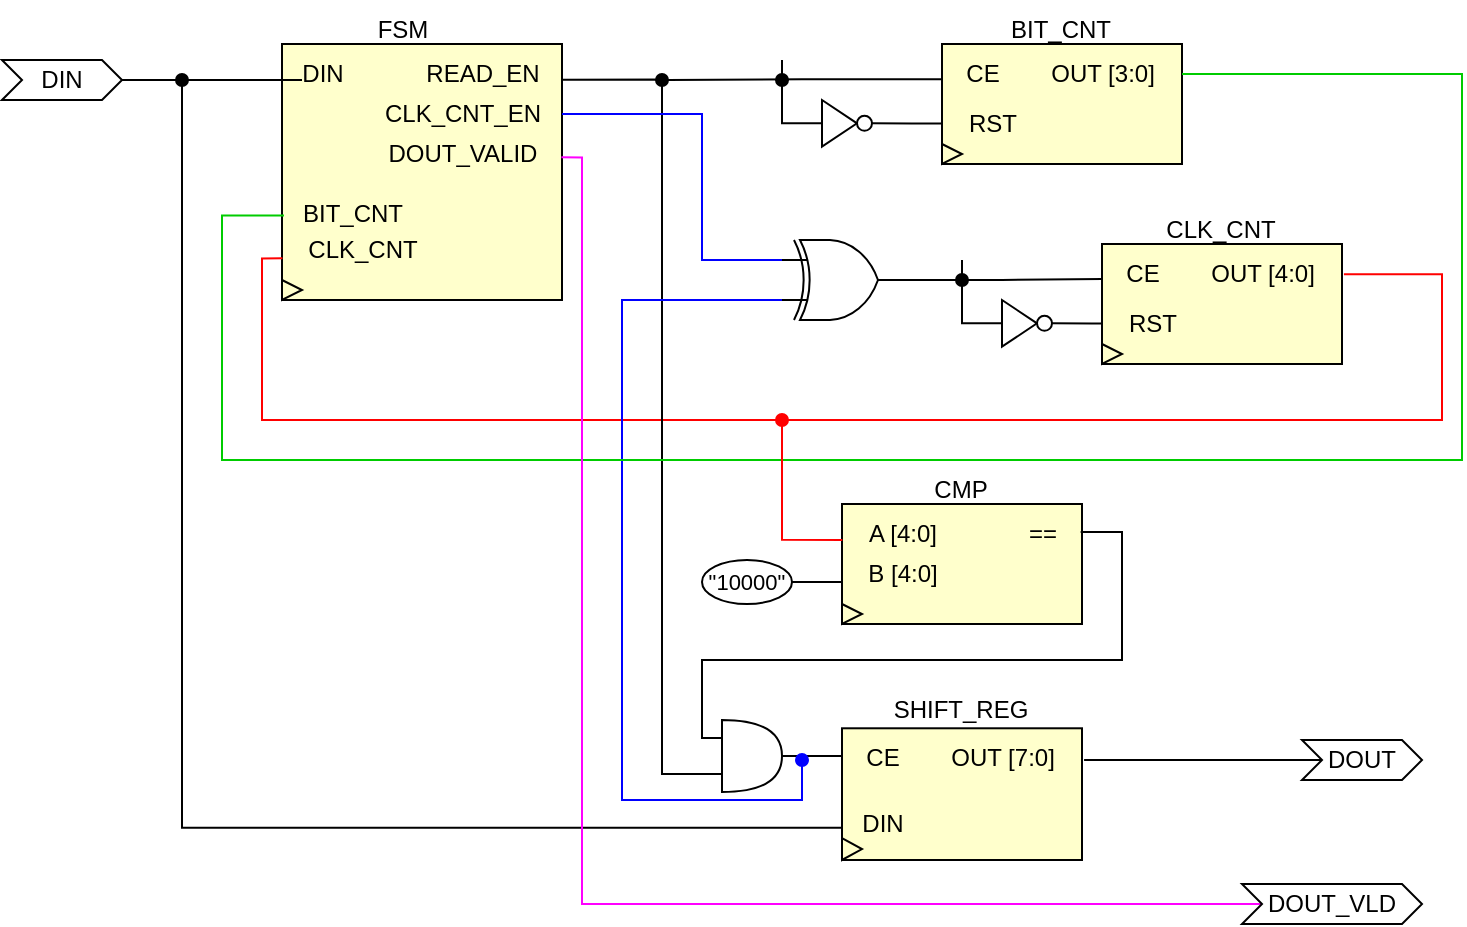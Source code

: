 <mxfile version="21.1.8" type="github">
  <diagram name="Page-1" id="wcoBjHvXgBKuY1BlQ7IX">
    <mxGraphModel dx="1622" dy="563" grid="1" gridSize="10" guides="1" tooltips="1" connect="1" arrows="1" fold="1" page="1" pageScale="1" pageWidth="827" pageHeight="1169" math="0" shadow="0">
      <root>
        <mxCell id="0" />
        <mxCell id="1" parent="0" />
        <mxCell id="1FKGHby47MiAxsP9Uc5e-16" value="" style="group" parent="1" vertex="1" connectable="0">
          <mxGeometry x="80" y="70" width="500" height="462" as="geometry" />
        </mxCell>
        <mxCell id="1FKGHby47MiAxsP9Uc5e-12" value="" style="group" parent="1FKGHby47MiAxsP9Uc5e-16" vertex="1" connectable="0">
          <mxGeometry x="30" width="155" height="150" as="geometry" />
        </mxCell>
        <mxCell id="1FKGHby47MiAxsP9Uc5e-1" value="" style="rounded=0;whiteSpace=wrap;html=1;fillColor=#FFFFCC;" parent="1FKGHby47MiAxsP9Uc5e-12" vertex="1">
          <mxGeometry x="10" y="22" width="140" height="128" as="geometry" />
        </mxCell>
        <mxCell id="1FKGHby47MiAxsP9Uc5e-2" value="FSM" style="text;html=1;align=center;verticalAlign=middle;resizable=0;points=[];autosize=1;strokeColor=none;fillColor=none;" parent="1FKGHby47MiAxsP9Uc5e-12" vertex="1">
          <mxGeometry x="45" width="50" height="30" as="geometry" />
        </mxCell>
        <mxCell id="1FKGHby47MiAxsP9Uc5e-3" value="DIN" style="text;html=1;align=center;verticalAlign=middle;resizable=0;points=[];autosize=1;strokeColor=none;fillColor=none;" parent="1FKGHby47MiAxsP9Uc5e-12" vertex="1">
          <mxGeometry x="10" y="22" width="40" height="30" as="geometry" />
        </mxCell>
        <mxCell id="1FKGHby47MiAxsP9Uc5e-6" value="READ_EN" style="text;html=1;align=center;verticalAlign=middle;resizable=0;points=[];autosize=1;strokeColor=none;fillColor=none;" parent="1FKGHby47MiAxsP9Uc5e-12" vertex="1">
          <mxGeometry x="70" y="22" width="80" height="30" as="geometry" />
        </mxCell>
        <mxCell id="1FKGHby47MiAxsP9Uc5e-7" value="CLK_CNT_EN" style="text;html=1;align=center;verticalAlign=middle;resizable=0;points=[];autosize=1;strokeColor=none;fillColor=none;" parent="1FKGHby47MiAxsP9Uc5e-12" vertex="1">
          <mxGeometry x="50" y="42" width="100" height="30" as="geometry" />
        </mxCell>
        <mxCell id="1FKGHby47MiAxsP9Uc5e-8" value="DOUT_VALID" style="text;html=1;align=center;verticalAlign=middle;resizable=0;points=[];autosize=1;strokeColor=none;fillColor=none;" parent="1FKGHby47MiAxsP9Uc5e-12" vertex="1">
          <mxGeometry x="50" y="62" width="100" height="30" as="geometry" />
        </mxCell>
        <mxCell id="1FKGHby47MiAxsP9Uc5e-85" style="edgeStyle=orthogonalEdgeStyle;rounded=0;orthogonalLoop=1;jettySize=auto;html=1;endArrow=oval;endFill=1;exitX=0.003;exitY=0.639;exitDx=0;exitDy=0;exitPerimeter=0;strokeColor=#FF0000;" parent="1FKGHby47MiAxsP9Uc5e-12" source="1FKGHby47MiAxsP9Uc5e-10" edge="1">
          <mxGeometry relative="1" as="geometry">
            <mxPoint x="260" y="210" as="targetPoint" />
            <Array as="points">
              <mxPoint y="129" />
              <mxPoint y="210" />
            </Array>
          </mxGeometry>
        </mxCell>
        <mxCell id="1FKGHby47MiAxsP9Uc5e-9" value="BIT_CNT" style="text;html=1;align=center;verticalAlign=middle;resizable=0;points=[];autosize=1;strokeColor=none;fillColor=none;" parent="1FKGHby47MiAxsP9Uc5e-12" vertex="1">
          <mxGeometry x="10" y="92" width="70" height="30" as="geometry" />
        </mxCell>
        <mxCell id="1FKGHby47MiAxsP9Uc5e-10" value="CLK_CNT" style="text;html=1;align=center;verticalAlign=middle;resizable=0;points=[];autosize=1;strokeColor=none;fillColor=none;" parent="1FKGHby47MiAxsP9Uc5e-12" vertex="1">
          <mxGeometry x="10" y="110" width="80" height="30" as="geometry" />
        </mxCell>
        <mxCell id="1FKGHby47MiAxsP9Uc5e-15" value="" style="triangle;whiteSpace=wrap;html=1;fillColor=none;" parent="1FKGHby47MiAxsP9Uc5e-12" vertex="1">
          <mxGeometry x="10" y="140" width="10" height="10" as="geometry" />
        </mxCell>
        <mxCell id="1FKGHby47MiAxsP9Uc5e-13" value="" style="endArrow=none;html=1;rounded=0;strokeWidth=1;" parent="1FKGHby47MiAxsP9Uc5e-16" edge="1">
          <mxGeometry width="50" height="50" relative="1" as="geometry">
            <mxPoint x="-40" y="40" as="sourcePoint" />
            <mxPoint x="50" y="40" as="targetPoint" />
          </mxGeometry>
        </mxCell>
        <mxCell id="1FKGHby47MiAxsP9Uc5e-65" value="" style="group" parent="1FKGHby47MiAxsP9Uc5e-16" vertex="1" connectable="0">
          <mxGeometry x="240" y="340" width="210" height="90" as="geometry" />
        </mxCell>
        <mxCell id="1FKGHby47MiAxsP9Uc5e-32" value="" style="shape=or;whiteSpace=wrap;html=1;align=center;" parent="1FKGHby47MiAxsP9Uc5e-65" vertex="1">
          <mxGeometry x="20" y="20" width="30" height="36" as="geometry" />
        </mxCell>
        <mxCell id="1FKGHby47MiAxsP9Uc5e-48" value="" style="group" parent="1FKGHby47MiAxsP9Uc5e-65" vertex="1" connectable="0">
          <mxGeometry x="70" width="140" height="90" as="geometry" />
        </mxCell>
        <mxCell id="1FKGHby47MiAxsP9Uc5e-41" value="" style="rounded=0;whiteSpace=wrap;html=1;fillColor=#FFFFCC;container=0;" parent="1FKGHby47MiAxsP9Uc5e-48" vertex="1">
          <mxGeometry x="10" y="24.146" width="120" height="65.854" as="geometry" />
        </mxCell>
        <mxCell id="1FKGHby47MiAxsP9Uc5e-42" value="SHIFT_REG" style="text;html=1;align=center;verticalAlign=middle;resizable=0;points=[];autosize=1;strokeColor=none;fillColor=none;container=0;" parent="1FKGHby47MiAxsP9Uc5e-48" vertex="1">
          <mxGeometry x="24" width="90" height="30" as="geometry" />
        </mxCell>
        <mxCell id="1FKGHby47MiAxsP9Uc5e-43" value="" style="triangle;whiteSpace=wrap;html=1;fillColor=none;container=0;" parent="1FKGHby47MiAxsP9Uc5e-48" vertex="1">
          <mxGeometry x="10" y="79.024" width="10" height="10.976" as="geometry" />
        </mxCell>
        <mxCell id="1FKGHby47MiAxsP9Uc5e-63" style="edgeStyle=orthogonalEdgeStyle;rounded=0;orthogonalLoop=1;jettySize=auto;html=1;strokeWidth=1;endArrow=oval;endFill=1;exitX=0.005;exitY=0.561;exitDx=0;exitDy=0;exitPerimeter=0;" parent="1FKGHby47MiAxsP9Uc5e-48" source="1FKGHby47MiAxsP9Uc5e-44" edge="1">
          <mxGeometry relative="1" as="geometry">
            <mxPoint x="-320" y="-300" as="targetPoint" />
            <Array as="points">
              <mxPoint x="-320" y="74" />
            </Array>
          </mxGeometry>
        </mxCell>
        <mxCell id="1FKGHby47MiAxsP9Uc5e-45" value="CE" style="text;html=1;align=center;verticalAlign=middle;resizable=0;points=[];autosize=1;strokeColor=none;fillColor=none;container=0;" parent="1FKGHby47MiAxsP9Uc5e-48" vertex="1">
          <mxGeometry x="10" y="24.146" width="40" height="30" as="geometry" />
        </mxCell>
        <mxCell id="1FKGHby47MiAxsP9Uc5e-46" value="OUT [7:0]" style="text;html=1;align=center;verticalAlign=middle;resizable=0;points=[];autosize=1;strokeColor=none;fillColor=none;container=0;" parent="1FKGHby47MiAxsP9Uc5e-48" vertex="1">
          <mxGeometry x="50" y="24.146" width="80" height="30" as="geometry" />
        </mxCell>
        <mxCell id="1FKGHby47MiAxsP9Uc5e-44" value="DIN" style="text;html=1;align=center;verticalAlign=middle;resizable=0;points=[];autosize=1;strokeColor=none;fillColor=none;container=0;" parent="1FKGHby47MiAxsP9Uc5e-48" vertex="1">
          <mxGeometry x="10" y="57.073" width="40" height="30" as="geometry" />
        </mxCell>
        <mxCell id="1FKGHby47MiAxsP9Uc5e-64" style="edgeStyle=orthogonalEdgeStyle;rounded=0;orthogonalLoop=1;jettySize=auto;html=1;endArrow=none;endFill=0;" parent="1FKGHby47MiAxsP9Uc5e-65" source="1FKGHby47MiAxsP9Uc5e-32" edge="1">
          <mxGeometry relative="1" as="geometry">
            <mxPoint x="80" y="38" as="targetPoint" />
          </mxGeometry>
        </mxCell>
        <mxCell id="1FKGHby47MiAxsP9Uc5e-62" style="edgeStyle=orthogonalEdgeStyle;rounded=0;orthogonalLoop=1;jettySize=auto;html=1;endArrow=none;endFill=0;strokeWidth=1;exitX=1.006;exitY=0.594;exitDx=0;exitDy=0;exitPerimeter=0;entryX=0;entryY=0.75;entryDx=0;entryDy=0;entryPerimeter=0;" parent="1FKGHby47MiAxsP9Uc5e-16" source="1FKGHby47MiAxsP9Uc5e-6" target="1FKGHby47MiAxsP9Uc5e-32" edge="1">
          <mxGeometry relative="1" as="geometry">
            <mxPoint x="230" y="427" as="targetPoint" />
            <Array as="points">
              <mxPoint x="230" y="40" />
              <mxPoint x="230" y="387" />
            </Array>
          </mxGeometry>
        </mxCell>
        <mxCell id="Cq8n0TCiu43TakanwMMQ-15" style="edgeStyle=orthogonalEdgeStyle;rounded=0;orthogonalLoop=1;jettySize=auto;html=1;exitX=0;exitY=0.75;exitDx=0;exitDy=0;exitPerimeter=0;endArrow=oval;endFill=1;shadow=0;strokeColor=#0000FF;" edge="1" parent="1FKGHby47MiAxsP9Uc5e-16" source="Cq8n0TCiu43TakanwMMQ-10">
          <mxGeometry relative="1" as="geometry">
            <mxPoint x="300" y="380" as="targetPoint" />
            <Array as="points">
              <mxPoint x="210" y="150" />
              <mxPoint x="210" y="400" />
              <mxPoint x="300" y="400" />
            </Array>
          </mxGeometry>
        </mxCell>
        <mxCell id="Cq8n0TCiu43TakanwMMQ-10" value="" style="verticalLabelPosition=bottom;shadow=0;dashed=0;align=center;html=1;verticalAlign=top;shape=mxgraph.electrical.logic_gates.logic_gate;operation=xor;" vertex="1" parent="1FKGHby47MiAxsP9Uc5e-16">
          <mxGeometry x="290" y="120" width="60" height="40" as="geometry" />
        </mxCell>
        <mxCell id="Cq8n0TCiu43TakanwMMQ-14" style="edgeStyle=orthogonalEdgeStyle;rounded=0;orthogonalLoop=1;jettySize=auto;html=1;entryX=0;entryY=0.25;entryDx=0;entryDy=0;entryPerimeter=0;endArrow=none;endFill=0;strokeColor=#0000FF;" edge="1" parent="1FKGHby47MiAxsP9Uc5e-16" source="1FKGHby47MiAxsP9Uc5e-7" target="Cq8n0TCiu43TakanwMMQ-10">
          <mxGeometry relative="1" as="geometry">
            <Array as="points">
              <mxPoint x="250" y="57" />
              <mxPoint x="250" y="130" />
            </Array>
          </mxGeometry>
        </mxCell>
        <mxCell id="1FKGHby47MiAxsP9Uc5e-23" value="" style="group" parent="1FKGHby47MiAxsP9Uc5e-16" vertex="1" connectable="0">
          <mxGeometry x="360" width="140" height="82" as="geometry" />
        </mxCell>
        <mxCell id="1FKGHby47MiAxsP9Uc5e-17" value="" style="rounded=0;whiteSpace=wrap;html=1;fillColor=#FFFFCC;" parent="1FKGHby47MiAxsP9Uc5e-23" vertex="1">
          <mxGeometry x="10" y="22" width="120" height="60" as="geometry" />
        </mxCell>
        <mxCell id="1FKGHby47MiAxsP9Uc5e-18" value="BIT_CNT" style="text;html=1;align=center;verticalAlign=middle;resizable=0;points=[];autosize=1;strokeColor=none;fillColor=none;" parent="1FKGHby47MiAxsP9Uc5e-23" vertex="1">
          <mxGeometry x="34" width="70" height="30" as="geometry" />
        </mxCell>
        <mxCell id="1FKGHby47MiAxsP9Uc5e-19" value="" style="triangle;whiteSpace=wrap;html=1;fillColor=none;" parent="1FKGHby47MiAxsP9Uc5e-23" vertex="1">
          <mxGeometry x="10" y="72" width="10" height="10" as="geometry" />
        </mxCell>
        <mxCell id="1FKGHby47MiAxsP9Uc5e-66" style="edgeStyle=orthogonalEdgeStyle;rounded=0;orthogonalLoop=1;jettySize=auto;html=1;endArrow=oval;endFill=1;exitX=-0.008;exitY=0.587;exitDx=0;exitDy=0;exitPerimeter=0;" parent="1FKGHby47MiAxsP9Uc5e-23" source="1FKGHby47MiAxsP9Uc5e-20" edge="1">
          <mxGeometry relative="1" as="geometry">
            <mxPoint x="-130" y="40" as="targetPoint" />
            <Array as="points">
              <mxPoint x="-60" y="40" />
              <mxPoint x="-130" y="40" />
            </Array>
          </mxGeometry>
        </mxCell>
        <mxCell id="1FKGHby47MiAxsP9Uc5e-20" value="CE" style="text;html=1;align=center;verticalAlign=middle;resizable=0;points=[];autosize=1;strokeColor=none;fillColor=none;" parent="1FKGHby47MiAxsP9Uc5e-23" vertex="1">
          <mxGeometry x="10" y="22" width="40" height="30" as="geometry" />
        </mxCell>
        <mxCell id="1FKGHby47MiAxsP9Uc5e-21" value="RST" style="text;html=1;align=center;verticalAlign=middle;resizable=0;points=[];autosize=1;strokeColor=none;fillColor=none;" parent="1FKGHby47MiAxsP9Uc5e-23" vertex="1">
          <mxGeometry x="10" y="46.66" width="50" height="30" as="geometry" />
        </mxCell>
        <mxCell id="1FKGHby47MiAxsP9Uc5e-22" value="OUT [3:0]" style="text;html=1;align=center;verticalAlign=middle;resizable=0;points=[];autosize=1;strokeColor=none;fillColor=none;" parent="1FKGHby47MiAxsP9Uc5e-23" vertex="1">
          <mxGeometry x="50" y="22" width="80" height="30" as="geometry" />
        </mxCell>
        <mxCell id="Cq8n0TCiu43TakanwMMQ-1" style="edgeStyle=orthogonalEdgeStyle;rounded=0;orthogonalLoop=1;jettySize=auto;html=1;entryX=0.014;entryY=0.526;entryDx=0;entryDy=0;entryPerimeter=0;endArrow=none;endFill=0;strokeColor=#00CC00;" edge="1" parent="1FKGHby47MiAxsP9Uc5e-16" source="1FKGHby47MiAxsP9Uc5e-22" target="1FKGHby47MiAxsP9Uc5e-9">
          <mxGeometry relative="1" as="geometry">
            <Array as="points">
              <mxPoint x="630" y="37" />
              <mxPoint x="630" y="230" />
              <mxPoint x="10" y="230" />
              <mxPoint x="10" y="108" />
            </Array>
          </mxGeometry>
        </mxCell>
        <mxCell id="1FKGHby47MiAxsP9Uc5e-61" value="" style="group" parent="1" vertex="1" connectable="0">
          <mxGeometry x="330" y="300" width="200" height="82" as="geometry" />
        </mxCell>
        <mxCell id="1FKGHby47MiAxsP9Uc5e-49" value="" style="group" parent="1FKGHby47MiAxsP9Uc5e-61" vertex="1" connectable="0">
          <mxGeometry x="60" width="140" height="82" as="geometry" />
        </mxCell>
        <mxCell id="1FKGHby47MiAxsP9Uc5e-50" value="" style="rounded=0;whiteSpace=wrap;html=1;fillColor=#FFFFCC;" parent="1FKGHby47MiAxsP9Uc5e-49" vertex="1">
          <mxGeometry x="10" y="22" width="120" height="60" as="geometry" />
        </mxCell>
        <mxCell id="1FKGHby47MiAxsP9Uc5e-51" value="CMP" style="text;html=1;align=center;verticalAlign=middle;resizable=0;points=[];autosize=1;strokeColor=none;fillColor=none;" parent="1FKGHby47MiAxsP9Uc5e-49" vertex="1">
          <mxGeometry x="44" width="50" height="30" as="geometry" />
        </mxCell>
        <mxCell id="1FKGHby47MiAxsP9Uc5e-52" value="" style="triangle;whiteSpace=wrap;html=1;fillColor=none;" parent="1FKGHby47MiAxsP9Uc5e-49" vertex="1">
          <mxGeometry x="10" y="72" width="10" height="10" as="geometry" />
        </mxCell>
        <mxCell id="1FKGHby47MiAxsP9Uc5e-53" value="A [4:0]" style="text;html=1;align=center;verticalAlign=middle;resizable=0;points=[];autosize=1;strokeColor=none;fillColor=none;" parent="1FKGHby47MiAxsP9Uc5e-49" vertex="1">
          <mxGeometry x="10" y="22" width="60" height="30" as="geometry" />
        </mxCell>
        <mxCell id="1FKGHby47MiAxsP9Uc5e-55" value="==" style="text;html=1;align=center;verticalAlign=middle;resizable=0;points=[];autosize=1;strokeColor=none;fillColor=none;" parent="1FKGHby47MiAxsP9Uc5e-49" vertex="1">
          <mxGeometry x="90" y="22" width="40" height="30" as="geometry" />
        </mxCell>
        <mxCell id="1FKGHby47MiAxsP9Uc5e-56" value="B [4:0]" style="text;html=1;align=center;verticalAlign=middle;resizable=0;points=[];autosize=1;strokeColor=none;fillColor=none;" parent="1FKGHby47MiAxsP9Uc5e-49" vertex="1">
          <mxGeometry x="10" y="42" width="60" height="30" as="geometry" />
        </mxCell>
        <mxCell id="1FKGHby47MiAxsP9Uc5e-60" style="edgeStyle=orthogonalEdgeStyle;rounded=0;orthogonalLoop=1;jettySize=auto;html=1;exitX=1;exitY=0.5;exitDx=0;exitDy=0;endArrow=none;endFill=0;" parent="1FKGHby47MiAxsP9Uc5e-61" source="1FKGHby47MiAxsP9Uc5e-58" edge="1">
          <mxGeometry relative="1" as="geometry">
            <mxPoint x="70" y="61" as="targetPoint" />
          </mxGeometry>
        </mxCell>
        <mxCell id="1FKGHby47MiAxsP9Uc5e-58" value="&lt;font style=&quot;font-size: 11px;&quot;&gt;&quot;10000&quot;&lt;/font&gt;" style="ellipse;whiteSpace=wrap;html=1;" parent="1FKGHby47MiAxsP9Uc5e-61" vertex="1">
          <mxGeometry y="50" width="45" height="22" as="geometry" />
        </mxCell>
        <mxCell id="1FKGHby47MiAxsP9Uc5e-71" value="" style="group" parent="1" vertex="1" connectable="0">
          <mxGeometry x="390" y="120" width="25" height="23.33" as="geometry" />
        </mxCell>
        <mxCell id="1FKGHby47MiAxsP9Uc5e-83" style="edgeStyle=orthogonalEdgeStyle;rounded=0;orthogonalLoop=1;jettySize=auto;html=1;endArrow=oval;endFill=1;" parent="1FKGHby47MiAxsP9Uc5e-71" source="1FKGHby47MiAxsP9Uc5e-67" edge="1">
          <mxGeometry relative="1" as="geometry">
            <mxPoint x="-20.0" y="-10" as="targetPoint" />
          </mxGeometry>
        </mxCell>
        <mxCell id="1FKGHby47MiAxsP9Uc5e-67" value="" style="triangle;whiteSpace=wrap;html=1;" parent="1FKGHby47MiAxsP9Uc5e-71" vertex="1">
          <mxGeometry width="17.5" height="23.33" as="geometry" />
        </mxCell>
        <mxCell id="1FKGHby47MiAxsP9Uc5e-68" value="" style="ellipse;whiteSpace=wrap;html=1;aspect=fixed;" parent="1FKGHby47MiAxsP9Uc5e-71" vertex="1">
          <mxGeometry x="17.5" y="7.91" width="7.5" height="7.5" as="geometry" />
        </mxCell>
        <mxCell id="1FKGHby47MiAxsP9Uc5e-75" style="edgeStyle=orthogonalEdgeStyle;rounded=0;orthogonalLoop=1;jettySize=auto;html=1;entryX=1;entryY=0.5;entryDx=0;entryDy=0;endArrow=none;endFill=0;" parent="1" source="1FKGHby47MiAxsP9Uc5e-21" target="1FKGHby47MiAxsP9Uc5e-68" edge="1">
          <mxGeometry relative="1" as="geometry" />
        </mxCell>
        <mxCell id="1FKGHby47MiAxsP9Uc5e-78" value="" style="group" parent="1" vertex="1" connectable="0">
          <mxGeometry x="480" y="170" width="180" height="82" as="geometry" />
        </mxCell>
        <mxCell id="1FKGHby47MiAxsP9Uc5e-24" value="" style="group" parent="1FKGHby47MiAxsP9Uc5e-78" vertex="1" connectable="0">
          <mxGeometry x="40" width="140" height="82" as="geometry" />
        </mxCell>
        <mxCell id="1FKGHby47MiAxsP9Uc5e-25" value="" style="rounded=0;whiteSpace=wrap;html=1;fillColor=#FFFFCC;" parent="1FKGHby47MiAxsP9Uc5e-24" vertex="1">
          <mxGeometry x="10" y="22" width="120" height="60" as="geometry" />
        </mxCell>
        <mxCell id="1FKGHby47MiAxsP9Uc5e-26" value="CLK_CNT" style="text;html=1;align=center;verticalAlign=middle;resizable=0;points=[];autosize=1;strokeColor=none;fillColor=none;" parent="1FKGHby47MiAxsP9Uc5e-24" vertex="1">
          <mxGeometry x="29" width="80" height="30" as="geometry" />
        </mxCell>
        <mxCell id="1FKGHby47MiAxsP9Uc5e-27" value="" style="triangle;whiteSpace=wrap;html=1;fillColor=none;" parent="1FKGHby47MiAxsP9Uc5e-24" vertex="1">
          <mxGeometry x="10" y="72" width="10" height="10" as="geometry" />
        </mxCell>
        <mxCell id="1FKGHby47MiAxsP9Uc5e-28" value="CE" style="text;html=1;align=center;verticalAlign=middle;resizable=0;points=[];autosize=1;strokeColor=none;fillColor=none;" parent="1FKGHby47MiAxsP9Uc5e-24" vertex="1">
          <mxGeometry x="10" y="22" width="40" height="30" as="geometry" />
        </mxCell>
        <mxCell id="1FKGHby47MiAxsP9Uc5e-29" value="RST" style="text;html=1;align=center;verticalAlign=middle;resizable=0;points=[];autosize=1;strokeColor=none;fillColor=none;" parent="1FKGHby47MiAxsP9Uc5e-24" vertex="1">
          <mxGeometry x="10" y="46.66" width="50" height="30" as="geometry" />
        </mxCell>
        <mxCell id="1FKGHby47MiAxsP9Uc5e-30" value="OUT [4:0]" style="text;html=1;align=center;verticalAlign=middle;resizable=0;points=[];autosize=1;strokeColor=none;fillColor=none;" parent="1FKGHby47MiAxsP9Uc5e-24" vertex="1">
          <mxGeometry x="50" y="22" width="80" height="30" as="geometry" />
        </mxCell>
        <mxCell id="1FKGHby47MiAxsP9Uc5e-72" value="" style="group" parent="1FKGHby47MiAxsP9Uc5e-78" vertex="1" connectable="0">
          <mxGeometry y="50" width="25" height="23.33" as="geometry" />
        </mxCell>
        <mxCell id="1FKGHby47MiAxsP9Uc5e-82" style="edgeStyle=orthogonalEdgeStyle;rounded=0;orthogonalLoop=1;jettySize=auto;html=1;endArrow=oval;endFill=1;" parent="1FKGHby47MiAxsP9Uc5e-72" source="1FKGHby47MiAxsP9Uc5e-73" edge="1">
          <mxGeometry relative="1" as="geometry">
            <mxPoint x="-20" y="-10" as="targetPoint" />
          </mxGeometry>
        </mxCell>
        <mxCell id="1FKGHby47MiAxsP9Uc5e-73" value="" style="triangle;whiteSpace=wrap;html=1;align=center;" parent="1FKGHby47MiAxsP9Uc5e-72" vertex="1">
          <mxGeometry width="17.5" height="23.33" as="geometry" />
        </mxCell>
        <mxCell id="1FKGHby47MiAxsP9Uc5e-74" value="" style="ellipse;whiteSpace=wrap;html=1;aspect=fixed;" parent="1FKGHby47MiAxsP9Uc5e-72" vertex="1">
          <mxGeometry x="17.5" y="7.91" width="7.5" height="7.5" as="geometry" />
        </mxCell>
        <mxCell id="1FKGHby47MiAxsP9Uc5e-76" style="edgeStyle=orthogonalEdgeStyle;rounded=0;orthogonalLoop=1;jettySize=auto;html=1;entryX=1;entryY=0.5;entryDx=0;entryDy=0;endArrow=none;endFill=0;" parent="1FKGHby47MiAxsP9Uc5e-78" source="1FKGHby47MiAxsP9Uc5e-29" target="1FKGHby47MiAxsP9Uc5e-74" edge="1">
          <mxGeometry relative="1" as="geometry" />
        </mxCell>
        <mxCell id="1FKGHby47MiAxsP9Uc5e-84" style="edgeStyle=orthogonalEdgeStyle;rounded=0;orthogonalLoop=1;jettySize=auto;html=1;entryX=0.003;entryY=0.598;entryDx=0;entryDy=0;entryPerimeter=0;endArrow=none;endFill=0;strokeColor=#FF0000;exitX=1.012;exitY=0.503;exitDx=0;exitDy=0;exitPerimeter=0;" parent="1" source="1FKGHby47MiAxsP9Uc5e-30" target="1FKGHby47MiAxsP9Uc5e-53" edge="1">
          <mxGeometry relative="1" as="geometry">
            <mxPoint x="390" y="350" as="targetPoint" />
            <Array as="points">
              <mxPoint x="700" y="207" />
              <mxPoint x="700" y="280" />
              <mxPoint x="370" y="280" />
              <mxPoint x="370" y="340" />
            </Array>
          </mxGeometry>
        </mxCell>
        <mxCell id="1FKGHby47MiAxsP9Uc5e-86" style="edgeStyle=orthogonalEdgeStyle;rounded=0;orthogonalLoop=1;jettySize=auto;html=1;exitX=0;exitY=0.25;exitDx=0;exitDy=0;exitPerimeter=0;entryX=0.983;entryY=0.467;entryDx=0;entryDy=0;entryPerimeter=0;endArrow=none;endFill=0;" parent="1" source="1FKGHby47MiAxsP9Uc5e-32" target="1FKGHby47MiAxsP9Uc5e-55" edge="1">
          <mxGeometry relative="1" as="geometry">
            <mxPoint x="340" y="460" as="targetPoint" />
            <Array as="points">
              <mxPoint x="330" y="439" />
              <mxPoint x="330" y="400" />
              <mxPoint x="540" y="400" />
              <mxPoint x="540" y="336" />
            </Array>
          </mxGeometry>
        </mxCell>
        <mxCell id="Cq8n0TCiu43TakanwMMQ-16" style="edgeStyle=orthogonalEdgeStyle;rounded=0;orthogonalLoop=1;jettySize=auto;html=1;entryX=0.007;entryY=0.583;entryDx=0;entryDy=0;entryPerimeter=0;endArrow=none;endFill=0;" edge="1" parent="1" source="Cq8n0TCiu43TakanwMMQ-10" target="1FKGHby47MiAxsP9Uc5e-28">
          <mxGeometry relative="1" as="geometry" />
        </mxCell>
        <mxCell id="Cq8n0TCiu43TakanwMMQ-28" value="DIN" style="shape=step;perimeter=stepPerimeter;whiteSpace=wrap;html=1;fixedSize=1;size=10;" vertex="1" parent="1">
          <mxGeometry x="-20" y="100" width="60" height="20" as="geometry" />
        </mxCell>
        <mxCell id="Cq8n0TCiu43TakanwMMQ-33" style="edgeStyle=orthogonalEdgeStyle;rounded=0;orthogonalLoop=1;jettySize=auto;html=1;exitX=0;exitY=0.5;exitDx=0;exitDy=0;entryX=1.013;entryY=0.528;entryDx=0;entryDy=0;entryPerimeter=0;endArrow=none;endFill=0;" edge="1" parent="1" source="Cq8n0TCiu43TakanwMMQ-32" target="1FKGHby47MiAxsP9Uc5e-46">
          <mxGeometry relative="1" as="geometry" />
        </mxCell>
        <mxCell id="Cq8n0TCiu43TakanwMMQ-32" value="DOUT" style="shape=step;perimeter=stepPerimeter;whiteSpace=wrap;html=1;fixedSize=1;size=10;" vertex="1" parent="1">
          <mxGeometry x="630" y="440" width="60" height="20" as="geometry" />
        </mxCell>
        <mxCell id="Cq8n0TCiu43TakanwMMQ-36" style="edgeStyle=orthogonalEdgeStyle;rounded=0;orthogonalLoop=1;jettySize=auto;html=1;exitX=0;exitY=0.5;exitDx=0;exitDy=0;entryX=0.997;entryY=0.556;entryDx=0;entryDy=0;entryPerimeter=0;endArrow=none;endFill=0;strokeColor=#FF00FF;" edge="1" parent="1" source="Cq8n0TCiu43TakanwMMQ-34" target="1FKGHby47MiAxsP9Uc5e-8">
          <mxGeometry relative="1" as="geometry">
            <Array as="points">
              <mxPoint x="270" y="522" />
              <mxPoint x="270" y="149" />
            </Array>
          </mxGeometry>
        </mxCell>
        <mxCell id="Cq8n0TCiu43TakanwMMQ-34" value="DOUT_VLD" style="shape=step;perimeter=stepPerimeter;whiteSpace=wrap;html=1;fixedSize=1;size=10;" vertex="1" parent="1">
          <mxGeometry x="600" y="512" width="90" height="20" as="geometry" />
        </mxCell>
      </root>
    </mxGraphModel>
  </diagram>
</mxfile>
